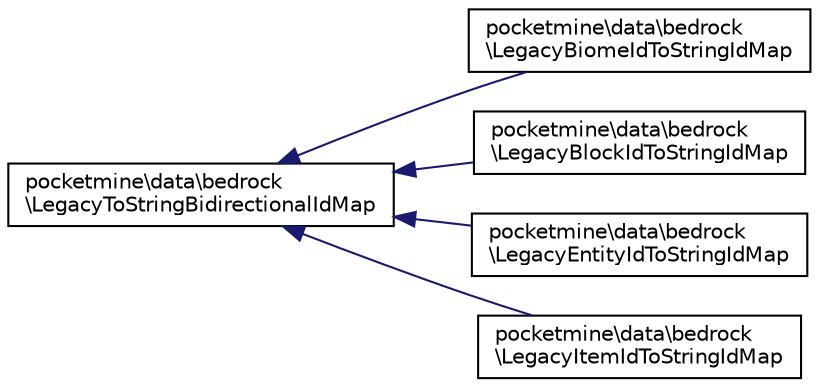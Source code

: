 digraph "Graphical Class Hierarchy"
{
 // INTERACTIVE_SVG=YES
 // LATEX_PDF_SIZE
  edge [fontname="Helvetica",fontsize="10",labelfontname="Helvetica",labelfontsize="10"];
  node [fontname="Helvetica",fontsize="10",shape=record];
  rankdir="LR";
  Node0 [label="pocketmine\\data\\bedrock\l\\LegacyToStringBidirectionalIdMap",height=0.2,width=0.4,color="black", fillcolor="white", style="filled",URL="$d2/dc2/classpocketmine_1_1data_1_1bedrock_1_1_legacy_to_string_bidirectional_id_map.html",tooltip=" "];
  Node0 -> Node1 [dir="back",color="midnightblue",fontsize="10",style="solid",fontname="Helvetica"];
  Node1 [label="pocketmine\\data\\bedrock\l\\LegacyBiomeIdToStringIdMap",height=0.2,width=0.4,color="black", fillcolor="white", style="filled",URL="$d2/d33/classpocketmine_1_1data_1_1bedrock_1_1_legacy_biome_id_to_string_id_map.html",tooltip=" "];
  Node0 -> Node2 [dir="back",color="midnightblue",fontsize="10",style="solid",fontname="Helvetica"];
  Node2 [label="pocketmine\\data\\bedrock\l\\LegacyBlockIdToStringIdMap",height=0.2,width=0.4,color="black", fillcolor="white", style="filled",URL="$de/db4/classpocketmine_1_1data_1_1bedrock_1_1_legacy_block_id_to_string_id_map.html",tooltip=" "];
  Node0 -> Node3 [dir="back",color="midnightblue",fontsize="10",style="solid",fontname="Helvetica"];
  Node3 [label="pocketmine\\data\\bedrock\l\\LegacyEntityIdToStringIdMap",height=0.2,width=0.4,color="black", fillcolor="white", style="filled",URL="$d4/d9b/classpocketmine_1_1data_1_1bedrock_1_1_legacy_entity_id_to_string_id_map.html",tooltip=" "];
  Node0 -> Node4 [dir="back",color="midnightblue",fontsize="10",style="solid",fontname="Helvetica"];
  Node4 [label="pocketmine\\data\\bedrock\l\\LegacyItemIdToStringIdMap",height=0.2,width=0.4,color="black", fillcolor="white", style="filled",URL="$d7/d1a/classpocketmine_1_1data_1_1bedrock_1_1_legacy_item_id_to_string_id_map.html",tooltip=" "];
}
